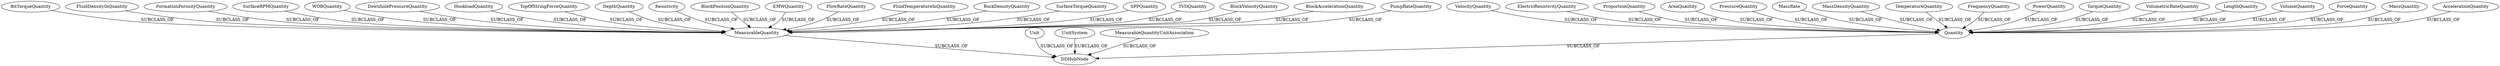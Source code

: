 strict digraph  {
VolumeQuantity;
DownholePressureQuantity;
HookloadQuantity;
TopOfStringForceQuantity;
Quantity;
ForceQuantity;
MassQuantity;
AccelerationQuantity;
VelocityQuantity;
DepthQuantity;
ElectricResistivityQuantity;
Resistivity;
ProportionQuantity;
AreaQuantity;
BlockPositionQuantity;
EMWQuantity;
FlowRateQuantity;
FluidTemperatureInQuantity;
Unit;
PressureQuantity;
RockDensityQuantity;
MassRate;
MassDensityQuantity;
SurfaceTorqueQuantity;
SPPQuantity;
DDHubNode;
TemperatureQuantity;
UnitSystem;
TVDQuantity;
BlockVelocityQuantity;
MeasurableQuantityUnitAssociation;
BlockAccelerationQuantity;
PumpRateQuantity;
MeasurableQuantity;
FrequencyQuantity;
PowerQuantity;
TorqueQuantity;
BitTorqueQuantity;
FluidDensityInQuantity;
FormationPorosityQuantity;
SurfaceRPMQuantity;
VolumetricRateQuantity;
WOBQuantity;
LengthQuantity;
VolumeQuantity -> Quantity  [label=SUBCLASS_OF];
DownholePressureQuantity -> MeasurableQuantity  [label=SUBCLASS_OF];
HookloadQuantity -> MeasurableQuantity  [label=SUBCLASS_OF];
TopOfStringForceQuantity -> MeasurableQuantity  [label=SUBCLASS_OF];
Quantity -> DDHubNode  [label=SUBCLASS_OF];
ForceQuantity -> Quantity  [label=SUBCLASS_OF];
MassQuantity -> Quantity  [label=SUBCLASS_OF];
AccelerationQuantity -> Quantity  [label=SUBCLASS_OF];
VelocityQuantity -> Quantity  [label=SUBCLASS_OF];
DepthQuantity -> MeasurableQuantity  [label=SUBCLASS_OF];
ElectricResistivityQuantity -> Quantity  [label=SUBCLASS_OF];
Resistivity -> MeasurableQuantity  [label=SUBCLASS_OF];
ProportionQuantity -> Quantity  [label=SUBCLASS_OF];
AreaQuantity -> Quantity  [label=SUBCLASS_OF];
BlockPositionQuantity -> MeasurableQuantity  [label=SUBCLASS_OF];
EMWQuantity -> MeasurableQuantity  [label=SUBCLASS_OF];
FlowRateQuantity -> MeasurableQuantity  [label=SUBCLASS_OF];
FluidTemperatureInQuantity -> MeasurableQuantity  [label=SUBCLASS_OF];
Unit -> DDHubNode  [label=SUBCLASS_OF];
PressureQuantity -> Quantity  [label=SUBCLASS_OF];
RockDensityQuantity -> MeasurableQuantity  [label=SUBCLASS_OF];
MassRate -> Quantity  [label=SUBCLASS_OF];
MassDensityQuantity -> Quantity  [label=SUBCLASS_OF];
SurfaceTorqueQuantity -> MeasurableQuantity  [label=SUBCLASS_OF];
SPPQuantity -> MeasurableQuantity  [label=SUBCLASS_OF];
TemperatureQuantity -> Quantity  [label=SUBCLASS_OF];
UnitSystem -> DDHubNode  [label=SUBCLASS_OF];
TVDQuantity -> MeasurableQuantity  [label=SUBCLASS_OF];
BlockVelocityQuantity -> MeasurableQuantity  [label=SUBCLASS_OF];
MeasurableQuantityUnitAssociation -> DDHubNode  [label=SUBCLASS_OF];
BlockAccelerationQuantity -> MeasurableQuantity  [label=SUBCLASS_OF];
PumpRateQuantity -> MeasurableQuantity  [label=SUBCLASS_OF];
MeasurableQuantity -> DDHubNode  [label=SUBCLASS_OF];
FrequencyQuantity -> Quantity  [label=SUBCLASS_OF];
PowerQuantity -> Quantity  [label=SUBCLASS_OF];
TorqueQuantity -> Quantity  [label=SUBCLASS_OF];
BitTorqueQuantity -> MeasurableQuantity  [label=SUBCLASS_OF];
FluidDensityInQuantity -> MeasurableQuantity  [label=SUBCLASS_OF];
FormationPorosityQuantity -> MeasurableQuantity  [label=SUBCLASS_OF];
SurfaceRPMQuantity -> MeasurableQuantity  [label=SUBCLASS_OF];
VolumetricRateQuantity -> Quantity  [label=SUBCLASS_OF];
WOBQuantity -> MeasurableQuantity  [label=SUBCLASS_OF];
LengthQuantity -> Quantity  [label=SUBCLASS_OF];
}
